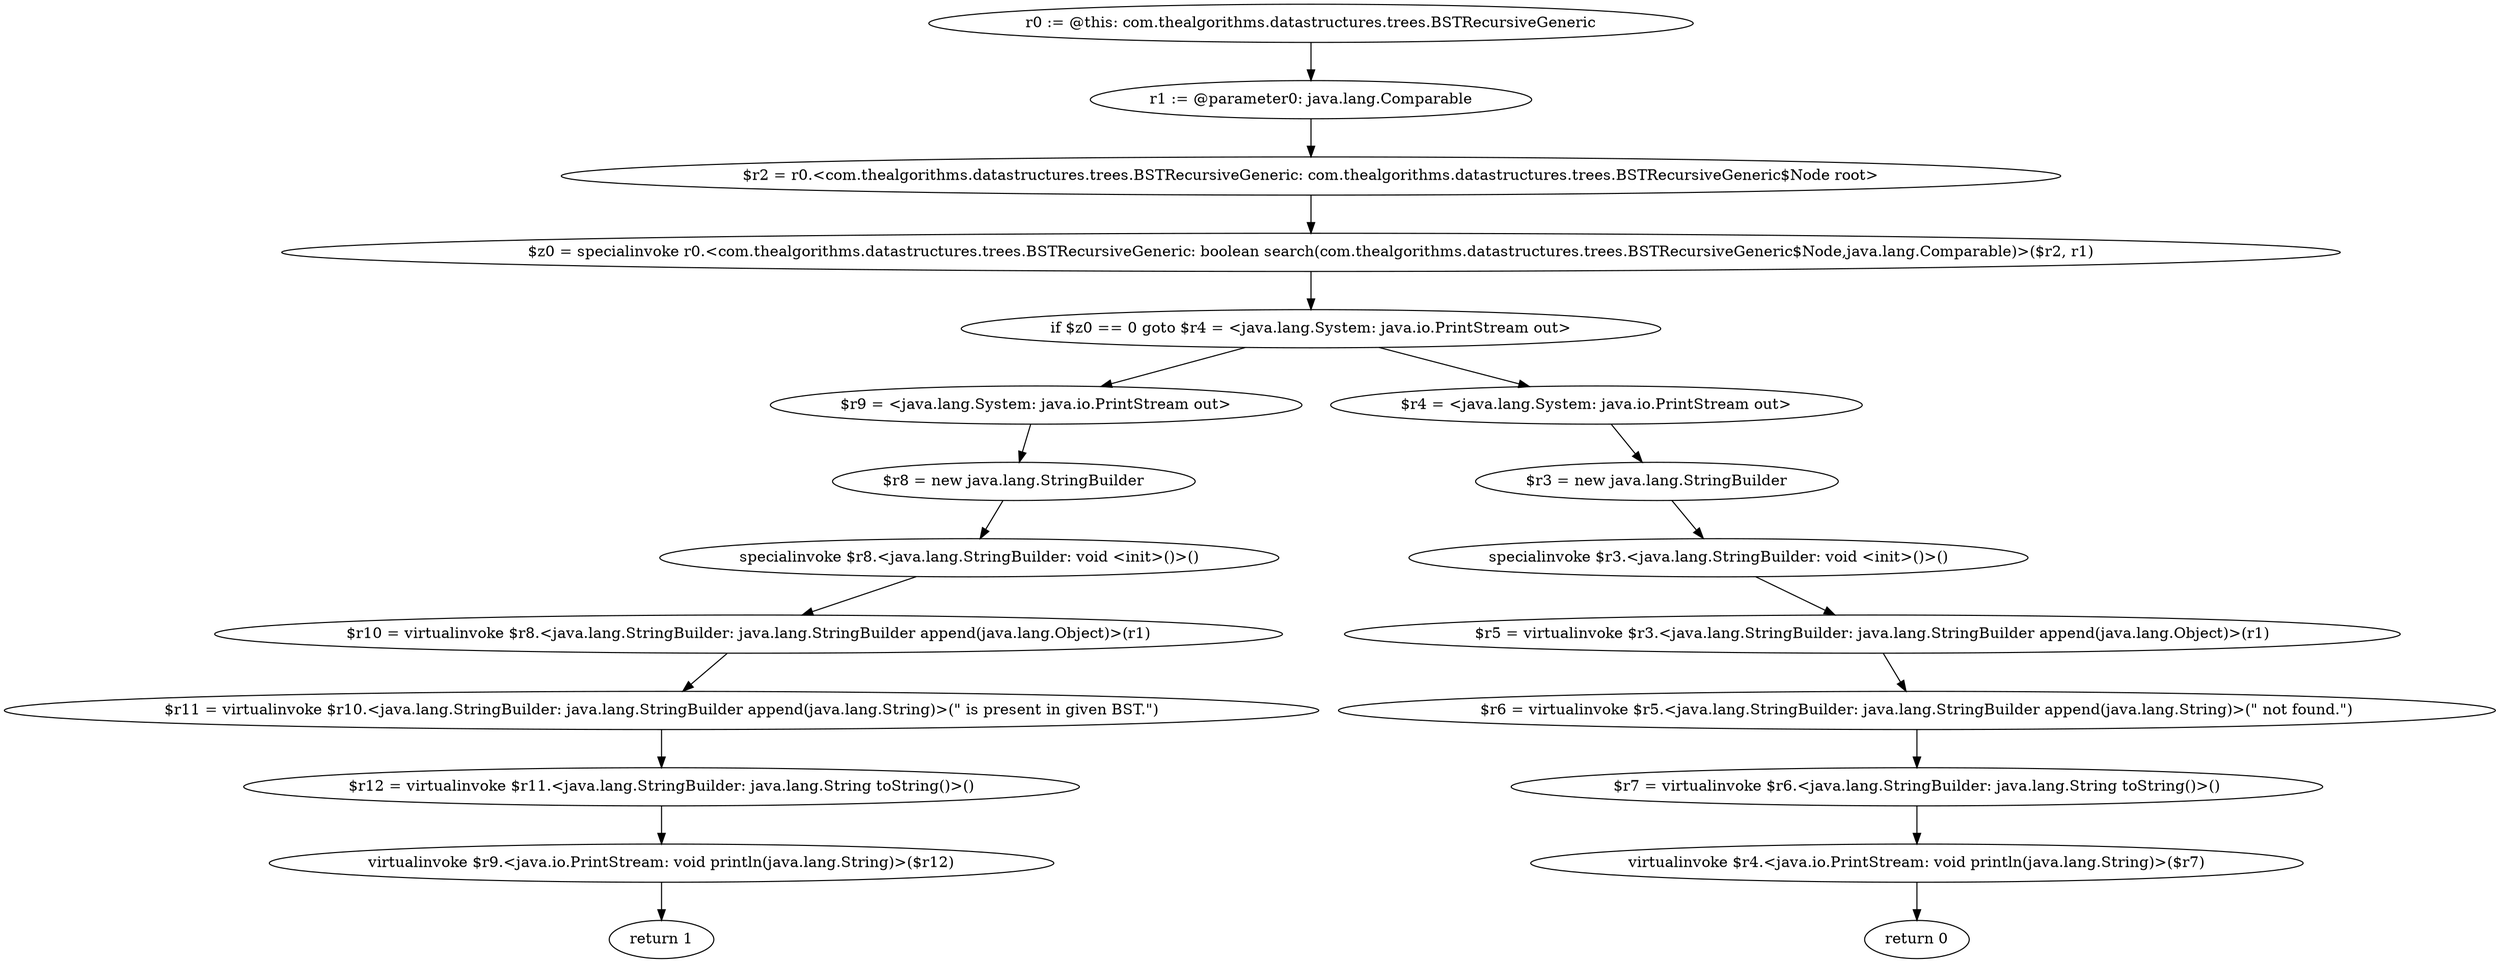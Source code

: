 digraph "unitGraph" {
    "r0 := @this: com.thealgorithms.datastructures.trees.BSTRecursiveGeneric"
    "r1 := @parameter0: java.lang.Comparable"
    "$r2 = r0.<com.thealgorithms.datastructures.trees.BSTRecursiveGeneric: com.thealgorithms.datastructures.trees.BSTRecursiveGeneric$Node root>"
    "$z0 = specialinvoke r0.<com.thealgorithms.datastructures.trees.BSTRecursiveGeneric: boolean search(com.thealgorithms.datastructures.trees.BSTRecursiveGeneric$Node,java.lang.Comparable)>($r2, r1)"
    "if $z0 == 0 goto $r4 = <java.lang.System: java.io.PrintStream out>"
    "$r9 = <java.lang.System: java.io.PrintStream out>"
    "$r8 = new java.lang.StringBuilder"
    "specialinvoke $r8.<java.lang.StringBuilder: void <init>()>()"
    "$r10 = virtualinvoke $r8.<java.lang.StringBuilder: java.lang.StringBuilder append(java.lang.Object)>(r1)"
    "$r11 = virtualinvoke $r10.<java.lang.StringBuilder: java.lang.StringBuilder append(java.lang.String)>(\" is present in given BST.\")"
    "$r12 = virtualinvoke $r11.<java.lang.StringBuilder: java.lang.String toString()>()"
    "virtualinvoke $r9.<java.io.PrintStream: void println(java.lang.String)>($r12)"
    "return 1"
    "$r4 = <java.lang.System: java.io.PrintStream out>"
    "$r3 = new java.lang.StringBuilder"
    "specialinvoke $r3.<java.lang.StringBuilder: void <init>()>()"
    "$r5 = virtualinvoke $r3.<java.lang.StringBuilder: java.lang.StringBuilder append(java.lang.Object)>(r1)"
    "$r6 = virtualinvoke $r5.<java.lang.StringBuilder: java.lang.StringBuilder append(java.lang.String)>(\" not found.\")"
    "$r7 = virtualinvoke $r6.<java.lang.StringBuilder: java.lang.String toString()>()"
    "virtualinvoke $r4.<java.io.PrintStream: void println(java.lang.String)>($r7)"
    "return 0"
    "r0 := @this: com.thealgorithms.datastructures.trees.BSTRecursiveGeneric"->"r1 := @parameter0: java.lang.Comparable";
    "r1 := @parameter0: java.lang.Comparable"->"$r2 = r0.<com.thealgorithms.datastructures.trees.BSTRecursiveGeneric: com.thealgorithms.datastructures.trees.BSTRecursiveGeneric$Node root>";
    "$r2 = r0.<com.thealgorithms.datastructures.trees.BSTRecursiveGeneric: com.thealgorithms.datastructures.trees.BSTRecursiveGeneric$Node root>"->"$z0 = specialinvoke r0.<com.thealgorithms.datastructures.trees.BSTRecursiveGeneric: boolean search(com.thealgorithms.datastructures.trees.BSTRecursiveGeneric$Node,java.lang.Comparable)>($r2, r1)";
    "$z0 = specialinvoke r0.<com.thealgorithms.datastructures.trees.BSTRecursiveGeneric: boolean search(com.thealgorithms.datastructures.trees.BSTRecursiveGeneric$Node,java.lang.Comparable)>($r2, r1)"->"if $z0 == 0 goto $r4 = <java.lang.System: java.io.PrintStream out>";
    "if $z0 == 0 goto $r4 = <java.lang.System: java.io.PrintStream out>"->"$r9 = <java.lang.System: java.io.PrintStream out>";
    "if $z0 == 0 goto $r4 = <java.lang.System: java.io.PrintStream out>"->"$r4 = <java.lang.System: java.io.PrintStream out>";
    "$r9 = <java.lang.System: java.io.PrintStream out>"->"$r8 = new java.lang.StringBuilder";
    "$r8 = new java.lang.StringBuilder"->"specialinvoke $r8.<java.lang.StringBuilder: void <init>()>()";
    "specialinvoke $r8.<java.lang.StringBuilder: void <init>()>()"->"$r10 = virtualinvoke $r8.<java.lang.StringBuilder: java.lang.StringBuilder append(java.lang.Object)>(r1)";
    "$r10 = virtualinvoke $r8.<java.lang.StringBuilder: java.lang.StringBuilder append(java.lang.Object)>(r1)"->"$r11 = virtualinvoke $r10.<java.lang.StringBuilder: java.lang.StringBuilder append(java.lang.String)>(\" is present in given BST.\")";
    "$r11 = virtualinvoke $r10.<java.lang.StringBuilder: java.lang.StringBuilder append(java.lang.String)>(\" is present in given BST.\")"->"$r12 = virtualinvoke $r11.<java.lang.StringBuilder: java.lang.String toString()>()";
    "$r12 = virtualinvoke $r11.<java.lang.StringBuilder: java.lang.String toString()>()"->"virtualinvoke $r9.<java.io.PrintStream: void println(java.lang.String)>($r12)";
    "virtualinvoke $r9.<java.io.PrintStream: void println(java.lang.String)>($r12)"->"return 1";
    "$r4 = <java.lang.System: java.io.PrintStream out>"->"$r3 = new java.lang.StringBuilder";
    "$r3 = new java.lang.StringBuilder"->"specialinvoke $r3.<java.lang.StringBuilder: void <init>()>()";
    "specialinvoke $r3.<java.lang.StringBuilder: void <init>()>()"->"$r5 = virtualinvoke $r3.<java.lang.StringBuilder: java.lang.StringBuilder append(java.lang.Object)>(r1)";
    "$r5 = virtualinvoke $r3.<java.lang.StringBuilder: java.lang.StringBuilder append(java.lang.Object)>(r1)"->"$r6 = virtualinvoke $r5.<java.lang.StringBuilder: java.lang.StringBuilder append(java.lang.String)>(\" not found.\")";
    "$r6 = virtualinvoke $r5.<java.lang.StringBuilder: java.lang.StringBuilder append(java.lang.String)>(\" not found.\")"->"$r7 = virtualinvoke $r6.<java.lang.StringBuilder: java.lang.String toString()>()";
    "$r7 = virtualinvoke $r6.<java.lang.StringBuilder: java.lang.String toString()>()"->"virtualinvoke $r4.<java.io.PrintStream: void println(java.lang.String)>($r7)";
    "virtualinvoke $r4.<java.io.PrintStream: void println(java.lang.String)>($r7)"->"return 0";
}
